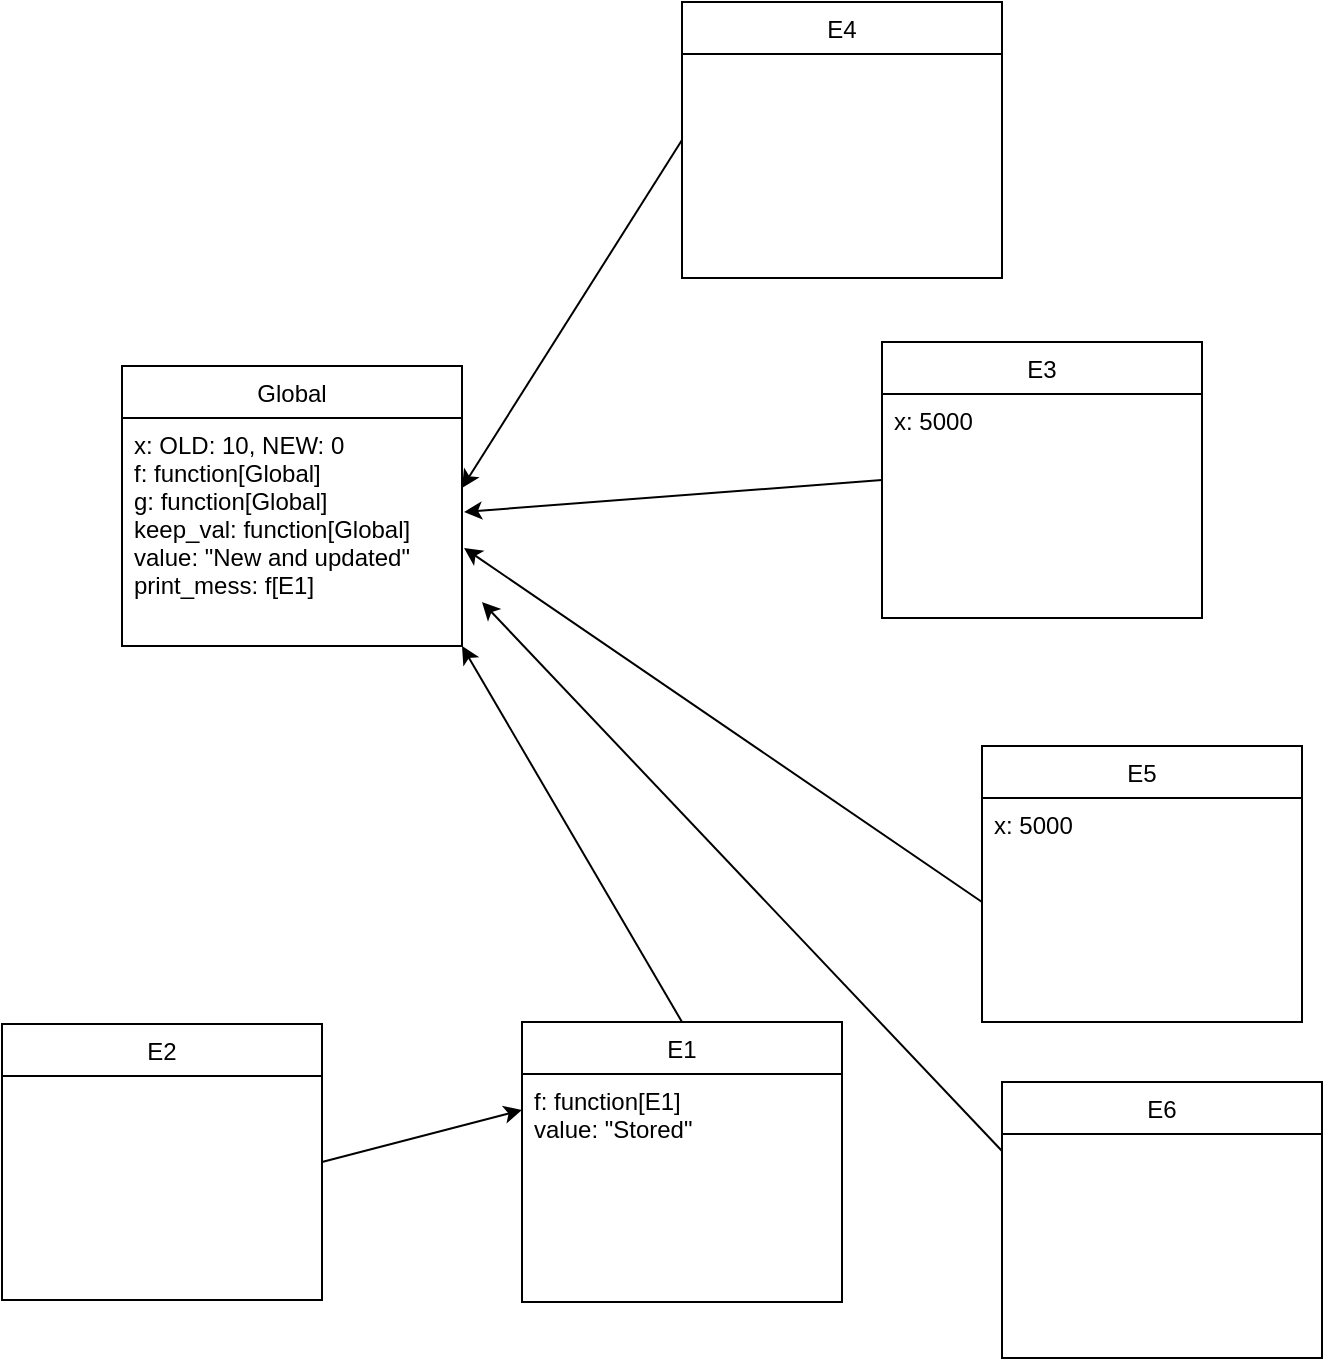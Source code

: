 <mxfile version="12.6.5" type="device"><diagram id="C5RBs43oDa-KdzZeNtuy" name="Page-1"><mxGraphModel dx="824" dy="1019" grid="1" gridSize="10" guides="1" tooltips="1" connect="1" arrows="1" fold="1" page="1" pageScale="1" pageWidth="827" pageHeight="1169" math="1" shadow="0"><root><mxCell id="WIyWlLk6GJQsqaUBKTNV-0"/><mxCell id="WIyWlLk6GJQsqaUBKTNV-1" parent="WIyWlLk6GJQsqaUBKTNV-0"/><mxCell id="zkfFHV4jXpPFQw0GAbJ--6" value="Global" style="swimlane;fontStyle=0;align=center;verticalAlign=top;childLayout=stackLayout;horizontal=1;startSize=26;horizontalStack=0;resizeParent=1;resizeLast=0;collapsible=1;marginBottom=0;rounded=0;shadow=0;strokeWidth=1;" parent="WIyWlLk6GJQsqaUBKTNV-1" vertex="1"><mxGeometry x="80" y="202" width="170" height="140" as="geometry"><mxRectangle x="130" y="380" width="160" height="26" as="alternateBounds"/></mxGeometry></mxCell><mxCell id="zkfFHV4jXpPFQw0GAbJ--7" value="x: OLD: 10, NEW: 0&#xA;f: function[Global]&#xA;g: function[Global]&#xA;keep_val: function[Global]&#xA;value: &quot;New and updated&quot;&#xA;print_mess: f[E1] &#xA;&#xA;" style="text;align=left;verticalAlign=top;spacingLeft=4;spacingRight=4;overflow=hidden;rotatable=0;points=[[0,0.5],[1,0.5]];portConstraint=eastwest;fontStyle=0;horizontal=1;fixDash=0;" parent="zkfFHV4jXpPFQw0GAbJ--6" vertex="1"><mxGeometry y="26" width="170" height="114" as="geometry"/></mxCell><mxCell id="m7o8OlKaxelZxG4fmCpO-11" value="E4" style="swimlane;fontStyle=0;align=center;verticalAlign=top;childLayout=stackLayout;horizontal=1;startSize=26;horizontalStack=0;resizeParent=1;resizeLast=0;collapsible=1;marginBottom=0;rounded=0;shadow=0;strokeWidth=1;" vertex="1" parent="WIyWlLk6GJQsqaUBKTNV-1"><mxGeometry x="360" y="20" width="160" height="138" as="geometry"><mxRectangle x="130" y="380" width="160" height="26" as="alternateBounds"/></mxGeometry></mxCell><mxCell id="m7o8OlKaxelZxG4fmCpO-13" value="" style="endArrow=classic;html=1;entryX=1;entryY=0.307;entryDx=0;entryDy=0;entryPerimeter=0;exitX=0;exitY=0.5;exitDx=0;exitDy=0;" edge="1" parent="WIyWlLk6GJQsqaUBKTNV-1" source="m7o8OlKaxelZxG4fmCpO-11" target="zkfFHV4jXpPFQw0GAbJ--7"><mxGeometry width="50" height="50" relative="1" as="geometry"><mxPoint x="410" y="263" as="sourcePoint"/><mxPoint x="130" y="370" as="targetPoint"/></mxGeometry></mxCell><mxCell id="m7o8OlKaxelZxG4fmCpO-15" value="E3" style="swimlane;fontStyle=0;align=center;verticalAlign=top;childLayout=stackLayout;horizontal=1;startSize=26;horizontalStack=0;resizeParent=1;resizeLast=0;collapsible=1;marginBottom=0;rounded=0;shadow=0;strokeWidth=1;" vertex="1" parent="WIyWlLk6GJQsqaUBKTNV-1"><mxGeometry x="460" y="190" width="160" height="138" as="geometry"><mxRectangle x="130" y="380" width="160" height="26" as="alternateBounds"/></mxGeometry></mxCell><mxCell id="m7o8OlKaxelZxG4fmCpO-16" value="x: 5000" style="text;align=left;verticalAlign=top;spacingLeft=4;spacingRight=4;overflow=hidden;rotatable=0;points=[[0,0.5],[1,0.5]];portConstraint=eastwest;" vertex="1" parent="m7o8OlKaxelZxG4fmCpO-15"><mxGeometry y="26" width="160" height="26" as="geometry"/></mxCell><mxCell id="m7o8OlKaxelZxG4fmCpO-17" value="" style="endArrow=classic;html=1;entryX=1.006;entryY=0.412;entryDx=0;entryDy=0;entryPerimeter=0;exitX=0;exitY=0.5;exitDx=0;exitDy=0;" edge="1" parent="WIyWlLk6GJQsqaUBKTNV-1" source="m7o8OlKaxelZxG4fmCpO-15" target="zkfFHV4jXpPFQw0GAbJ--7"><mxGeometry width="50" height="50" relative="1" as="geometry"><mxPoint x="420" y="273" as="sourcePoint"/><mxPoint x="250" y="272.998" as="targetPoint"/></mxGeometry></mxCell><mxCell id="m7o8OlKaxelZxG4fmCpO-18" value="E1" style="swimlane;fontStyle=0;align=center;verticalAlign=top;childLayout=stackLayout;horizontal=1;startSize=26;horizontalStack=0;resizeParent=1;resizeLast=0;collapsible=1;marginBottom=0;rounded=0;shadow=0;strokeWidth=1;" vertex="1" parent="WIyWlLk6GJQsqaUBKTNV-1"><mxGeometry x="280" y="530" width="160" height="140" as="geometry"><mxRectangle x="130" y="380" width="160" height="26" as="alternateBounds"/></mxGeometry></mxCell><mxCell id="m7o8OlKaxelZxG4fmCpO-19" value="f: function[E1]&#xA;value: &quot;Stored&quot;" style="text;align=left;verticalAlign=top;spacingLeft=4;spacingRight=4;overflow=hidden;rotatable=0;points=[[0,0.5],[1,0.5]];portConstraint=eastwest;" vertex="1" parent="m7o8OlKaxelZxG4fmCpO-18"><mxGeometry y="26" width="160" height="114" as="geometry"/></mxCell><mxCell id="m7o8OlKaxelZxG4fmCpO-20" value="" style="endArrow=classic;html=1;entryX=1;entryY=1;entryDx=0;entryDy=0;exitX=0.5;exitY=0;exitDx=0;exitDy=0;" edge="1" parent="WIyWlLk6GJQsqaUBKTNV-1" source="m7o8OlKaxelZxG4fmCpO-18" target="zkfFHV4jXpPFQw0GAbJ--6"><mxGeometry width="50" height="50" relative="1" as="geometry"><mxPoint x="430" y="449" as="sourcePoint"/><mxPoint x="250.96" y="284.968" as="targetPoint"/></mxGeometry></mxCell><mxCell id="m7o8OlKaxelZxG4fmCpO-21" value="E2" style="swimlane;fontStyle=0;align=center;verticalAlign=top;childLayout=stackLayout;horizontal=1;startSize=26;horizontalStack=0;resizeParent=1;resizeLast=0;collapsible=1;marginBottom=0;rounded=0;shadow=0;strokeWidth=1;" vertex="1" parent="WIyWlLk6GJQsqaUBKTNV-1"><mxGeometry x="20" y="531" width="160" height="138" as="geometry"><mxRectangle x="130" y="380" width="160" height="26" as="alternateBounds"/></mxGeometry></mxCell><mxCell id="m7o8OlKaxelZxG4fmCpO-23" value="" style="endArrow=classic;html=1;entryX=0;entryY=0.158;entryDx=0;entryDy=0;entryPerimeter=0;exitX=1;exitY=0.5;exitDx=0;exitDy=0;" edge="1" parent="WIyWlLk6GJQsqaUBKTNV-1" source="m7o8OlKaxelZxG4fmCpO-21" target="m7o8OlKaxelZxG4fmCpO-19"><mxGeometry width="50" height="50" relative="1" as="geometry"><mxPoint x="60" y="840" as="sourcePoint"/><mxPoint x="110" y="790" as="targetPoint"/></mxGeometry></mxCell><mxCell id="m7o8OlKaxelZxG4fmCpO-33" value="E5" style="swimlane;fontStyle=0;align=center;verticalAlign=top;childLayout=stackLayout;horizontal=1;startSize=26;horizontalStack=0;resizeParent=1;resizeLast=0;collapsible=1;marginBottom=0;rounded=0;shadow=0;strokeWidth=1;" vertex="1" parent="WIyWlLk6GJQsqaUBKTNV-1"><mxGeometry x="510" y="392" width="160" height="138" as="geometry"><mxRectangle x="130" y="380" width="160" height="26" as="alternateBounds"/></mxGeometry></mxCell><mxCell id="m7o8OlKaxelZxG4fmCpO-34" value="x: 5000" style="text;align=left;verticalAlign=top;spacingLeft=4;spacingRight=4;overflow=hidden;rotatable=0;points=[[0,0.5],[1,0.5]];portConstraint=eastwest;" vertex="1" parent="m7o8OlKaxelZxG4fmCpO-33"><mxGeometry y="26" width="160" height="26" as="geometry"/></mxCell><mxCell id="m7o8OlKaxelZxG4fmCpO-35" value="" style="endArrow=classic;html=1;entryX=1.006;entryY=0.57;entryDx=0;entryDy=0;entryPerimeter=0;" edge="1" parent="WIyWlLk6GJQsqaUBKTNV-1" target="zkfFHV4jXpPFQw0GAbJ--7"><mxGeometry width="50" height="50" relative="1" as="geometry"><mxPoint x="510" y="470" as="sourcePoint"/><mxPoint x="261.02" y="284.968" as="targetPoint"/></mxGeometry></mxCell><mxCell id="m7o8OlKaxelZxG4fmCpO-39" value="E6" style="swimlane;fontStyle=0;align=center;verticalAlign=top;childLayout=stackLayout;horizontal=1;startSize=26;horizontalStack=0;resizeParent=1;resizeLast=0;collapsible=1;marginBottom=0;rounded=0;shadow=0;strokeWidth=1;" vertex="1" parent="WIyWlLk6GJQsqaUBKTNV-1"><mxGeometry x="520" y="560" width="160" height="138" as="geometry"><mxRectangle x="130" y="380" width="160" height="26" as="alternateBounds"/></mxGeometry></mxCell><mxCell id="m7o8OlKaxelZxG4fmCpO-40" value="" style="endArrow=classic;html=1;exitX=0;exitY=0.25;exitDx=0;exitDy=0;" edge="1" parent="WIyWlLk6GJQsqaUBKTNV-1" source="m7o8OlKaxelZxG4fmCpO-39"><mxGeometry width="50" height="50" relative="1" as="geometry"><mxPoint x="520" y="480" as="sourcePoint"/><mxPoint x="260" y="320" as="targetPoint"/></mxGeometry></mxCell></root></mxGraphModel></diagram></mxfile>